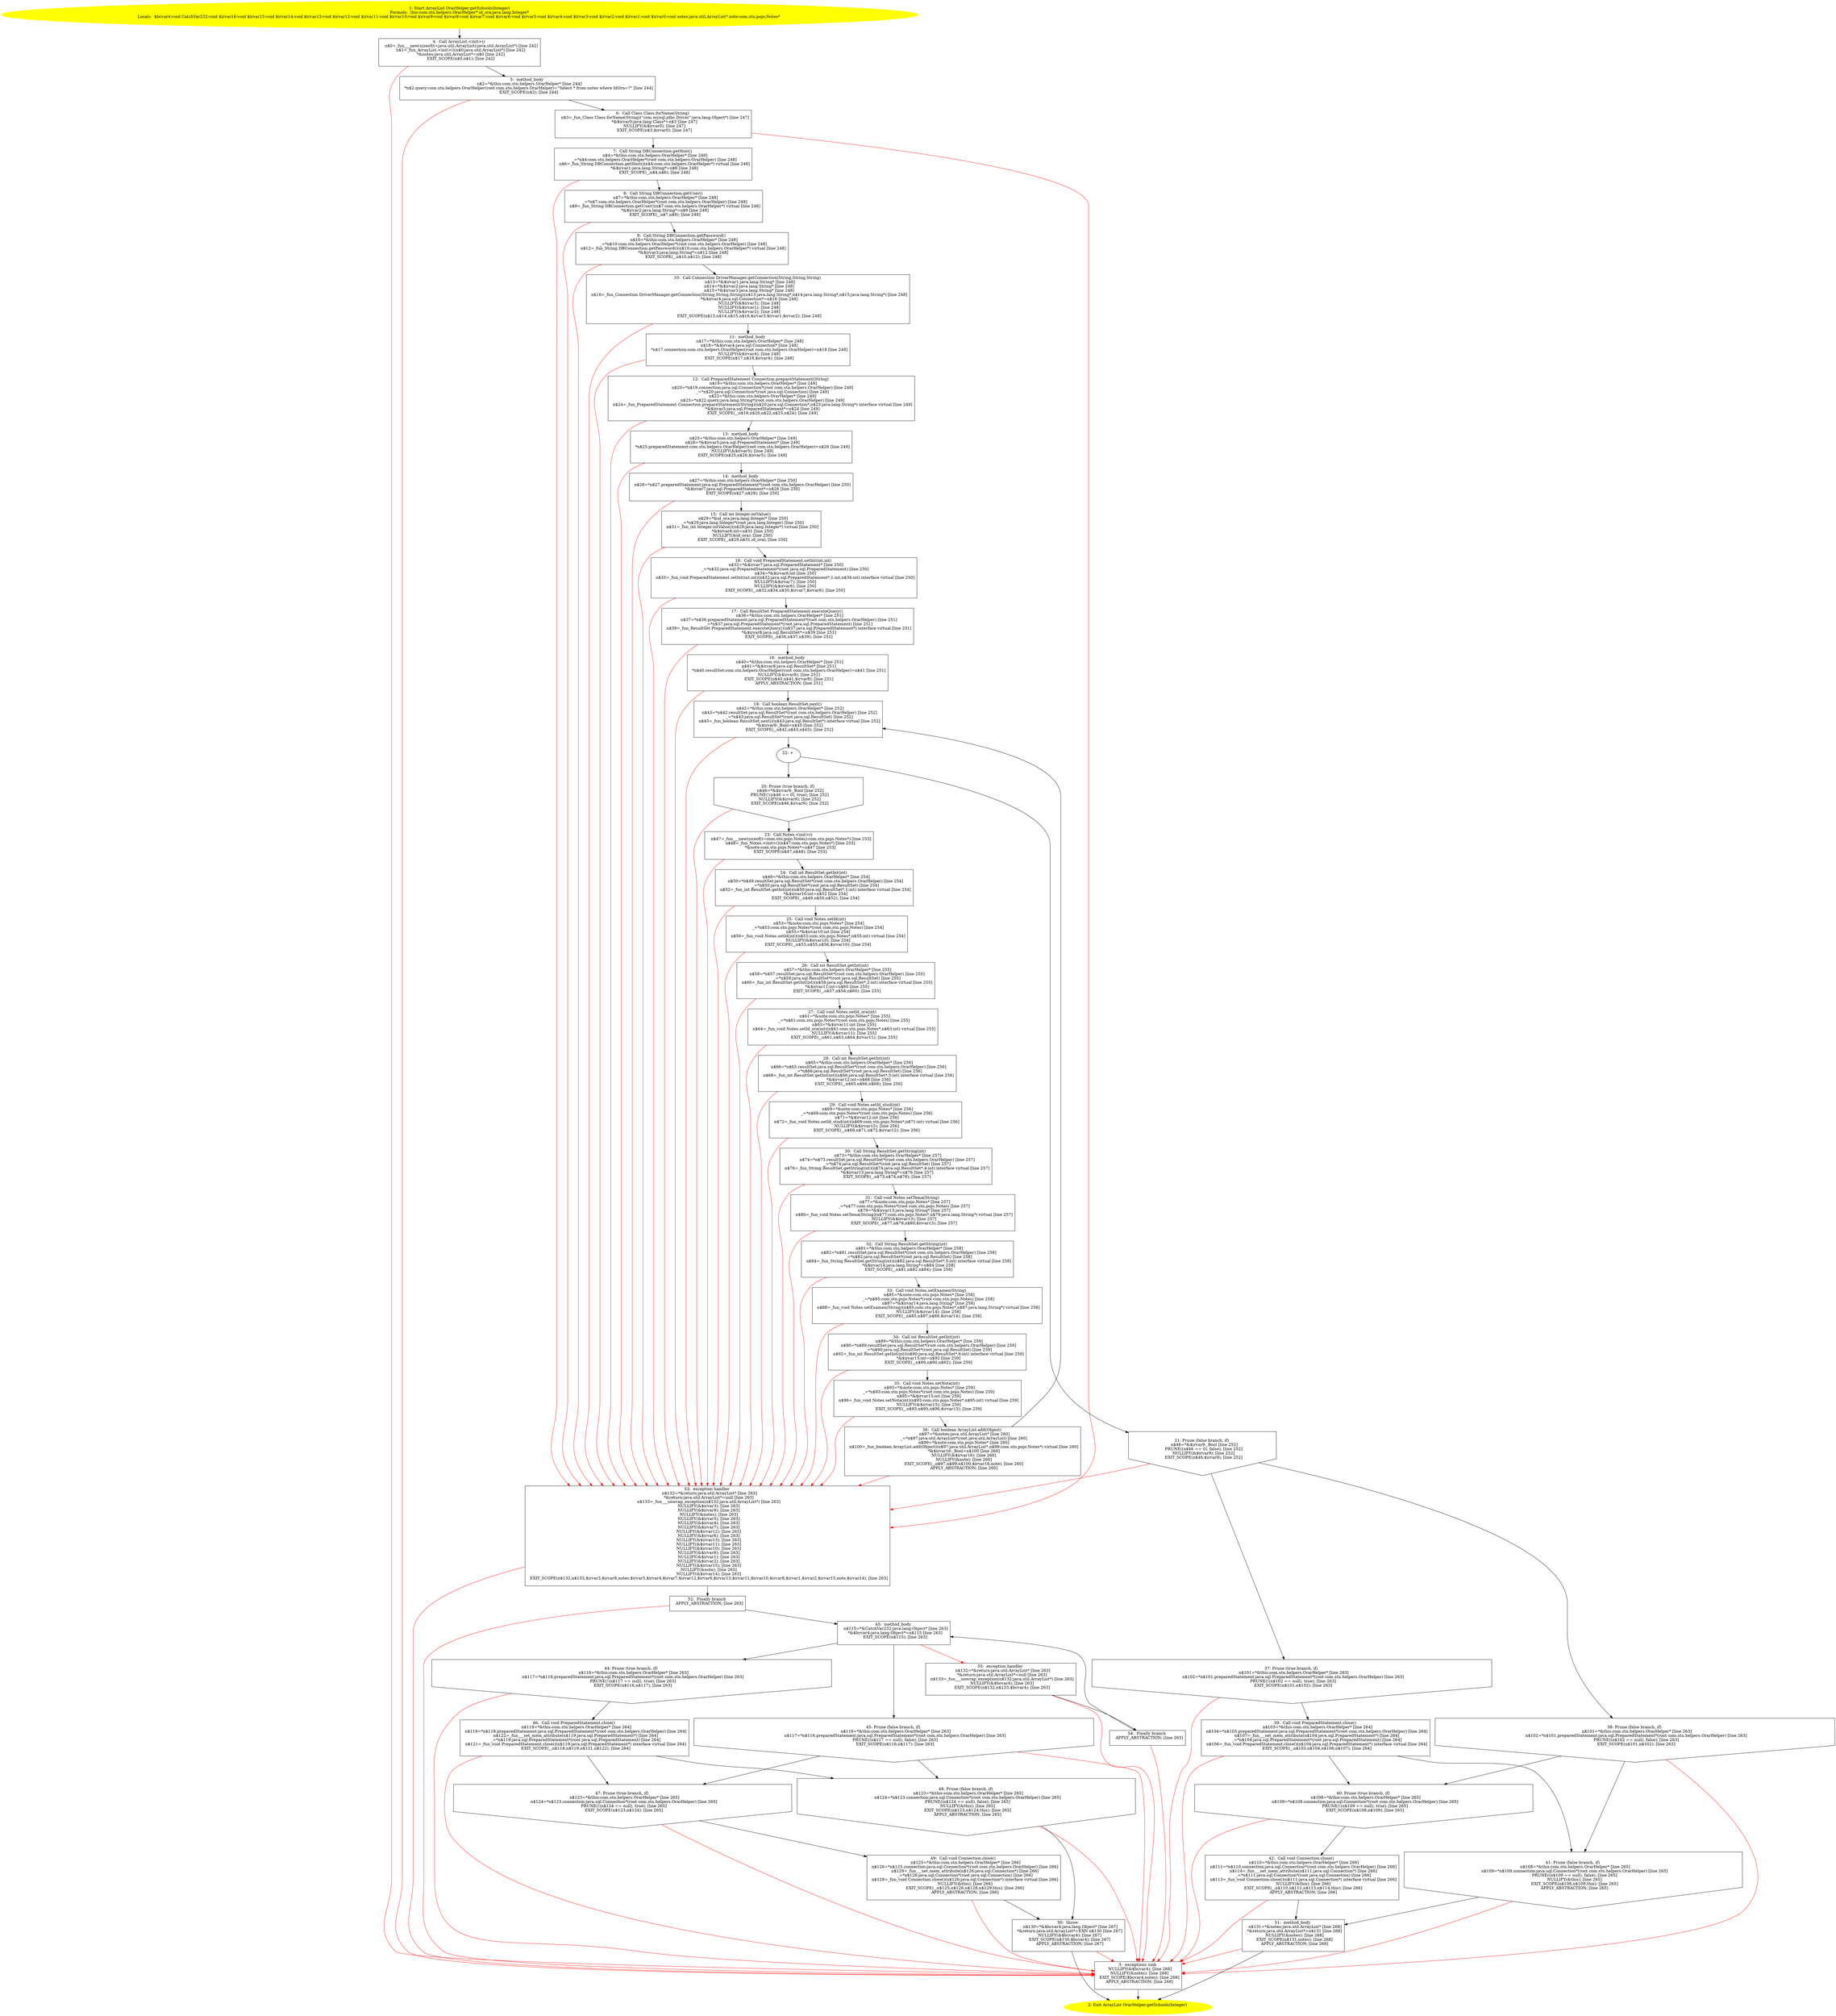 /* @generated */
digraph cfg {
"com.stn.helpers.OrarHelper.getSchools(java.lang.Integer):java.util.ArrayList.1c89b4cdde114d85ba76f3f90f95bc08_1" [label="1: Start ArrayList OrarHelper.getSchools(Integer)\nFormals:  this:com.stn.helpers.OrarHelper* id_ora:java.lang.Integer*\nLocals:  $bcvar4:void CatchVar232:void $irvar16:void $irvar15:void $irvar14:void $irvar13:void $irvar12:void $irvar11:void $irvar10:void $irvar9:void $irvar8:void $irvar7:void $irvar6:void $irvar5:void $irvar4:void $irvar3:void $irvar2:void $irvar1:void $irvar0:void notes:java.util.ArrayList* note:com.stn.pojo.Notes* \n  " color=yellow style=filled]
	

	 "com.stn.helpers.OrarHelper.getSchools(java.lang.Integer):java.util.ArrayList.1c89b4cdde114d85ba76f3f90f95bc08_1" -> "com.stn.helpers.OrarHelper.getSchools(java.lang.Integer):java.util.ArrayList.1c89b4cdde114d85ba76f3f90f95bc08_4" ;
"com.stn.helpers.OrarHelper.getSchools(java.lang.Integer):java.util.ArrayList.1c89b4cdde114d85ba76f3f90f95bc08_2" [label="2: Exit ArrayList OrarHelper.getSchools(Integer) \n  " color=yellow style=filled]
	

"com.stn.helpers.OrarHelper.getSchools(java.lang.Integer):java.util.ArrayList.1c89b4cdde114d85ba76f3f90f95bc08_3" [label="3:  exceptions sink \n   NULLIFY(&$bcvar4); [line 268]\n  NULLIFY(&notes); [line 268]\n  EXIT_SCOPE($bcvar4,notes); [line 268]\n  APPLY_ABSTRACTION; [line 268]\n " shape="box"]
	

	 "com.stn.helpers.OrarHelper.getSchools(java.lang.Integer):java.util.ArrayList.1c89b4cdde114d85ba76f3f90f95bc08_3" -> "com.stn.helpers.OrarHelper.getSchools(java.lang.Integer):java.util.ArrayList.1c89b4cdde114d85ba76f3f90f95bc08_2" ;
"com.stn.helpers.OrarHelper.getSchools(java.lang.Integer):java.util.ArrayList.1c89b4cdde114d85ba76f3f90f95bc08_4" [label="4:  Call ArrayList.<init>() \n   n$0=_fun___new(sizeof(t=java.util.ArrayList):java.util.ArrayList*) [line 242]\n  n$1=_fun_ArrayList.<init>()(n$0:java.util.ArrayList*) [line 242]\n  *&notes:java.util.ArrayList*=n$0 [line 242]\n  EXIT_SCOPE(n$0,n$1); [line 242]\n " shape="box"]
	

	 "com.stn.helpers.OrarHelper.getSchools(java.lang.Integer):java.util.ArrayList.1c89b4cdde114d85ba76f3f90f95bc08_4" -> "com.stn.helpers.OrarHelper.getSchools(java.lang.Integer):java.util.ArrayList.1c89b4cdde114d85ba76f3f90f95bc08_5" ;
	 "com.stn.helpers.OrarHelper.getSchools(java.lang.Integer):java.util.ArrayList.1c89b4cdde114d85ba76f3f90f95bc08_4" -> "com.stn.helpers.OrarHelper.getSchools(java.lang.Integer):java.util.ArrayList.1c89b4cdde114d85ba76f3f90f95bc08_3" [color="red" ];
"com.stn.helpers.OrarHelper.getSchools(java.lang.Integer):java.util.ArrayList.1c89b4cdde114d85ba76f3f90f95bc08_5" [label="5:  method_body \n   n$2=*&this:com.stn.helpers.OrarHelper* [line 244]\n  *n$2.query:com.stn.helpers.OrarHelper(root com.stn.helpers.OrarHelper)=\"Select * from notes where IdOra=?\" [line 244]\n  EXIT_SCOPE(n$2); [line 244]\n " shape="box"]
	

	 "com.stn.helpers.OrarHelper.getSchools(java.lang.Integer):java.util.ArrayList.1c89b4cdde114d85ba76f3f90f95bc08_5" -> "com.stn.helpers.OrarHelper.getSchools(java.lang.Integer):java.util.ArrayList.1c89b4cdde114d85ba76f3f90f95bc08_6" ;
	 "com.stn.helpers.OrarHelper.getSchools(java.lang.Integer):java.util.ArrayList.1c89b4cdde114d85ba76f3f90f95bc08_5" -> "com.stn.helpers.OrarHelper.getSchools(java.lang.Integer):java.util.ArrayList.1c89b4cdde114d85ba76f3f90f95bc08_3" [color="red" ];
"com.stn.helpers.OrarHelper.getSchools(java.lang.Integer):java.util.ArrayList.1c89b4cdde114d85ba76f3f90f95bc08_6" [label="6:  Call Class Class.forName(String) \n   n$3=_fun_Class Class.forName(String)(\"com.mysql.jdbc.Driver\":java.lang.Object*) [line 247]\n  *&$irvar0:java.lang.Class*=n$3 [line 247]\n  NULLIFY(&$irvar0); [line 247]\n  EXIT_SCOPE(n$3,$irvar0); [line 247]\n " shape="box"]
	

	 "com.stn.helpers.OrarHelper.getSchools(java.lang.Integer):java.util.ArrayList.1c89b4cdde114d85ba76f3f90f95bc08_6" -> "com.stn.helpers.OrarHelper.getSchools(java.lang.Integer):java.util.ArrayList.1c89b4cdde114d85ba76f3f90f95bc08_7" ;
	 "com.stn.helpers.OrarHelper.getSchools(java.lang.Integer):java.util.ArrayList.1c89b4cdde114d85ba76f3f90f95bc08_6" -> "com.stn.helpers.OrarHelper.getSchools(java.lang.Integer):java.util.ArrayList.1c89b4cdde114d85ba76f3f90f95bc08_53" [color="red" ];
"com.stn.helpers.OrarHelper.getSchools(java.lang.Integer):java.util.ArrayList.1c89b4cdde114d85ba76f3f90f95bc08_7" [label="7:  Call String DBConnection.getHost() \n   n$4=*&this:com.stn.helpers.OrarHelper* [line 248]\n  _=*n$4:com.stn.helpers.OrarHelper*(root com.stn.helpers.OrarHelper) [line 248]\n  n$6=_fun_String DBConnection.getHost()(n$4:com.stn.helpers.OrarHelper*) virtual [line 248]\n  *&$irvar1:java.lang.String*=n$6 [line 248]\n  EXIT_SCOPE(_,n$4,n$6); [line 248]\n " shape="box"]
	

	 "com.stn.helpers.OrarHelper.getSchools(java.lang.Integer):java.util.ArrayList.1c89b4cdde114d85ba76f3f90f95bc08_7" -> "com.stn.helpers.OrarHelper.getSchools(java.lang.Integer):java.util.ArrayList.1c89b4cdde114d85ba76f3f90f95bc08_8" ;
	 "com.stn.helpers.OrarHelper.getSchools(java.lang.Integer):java.util.ArrayList.1c89b4cdde114d85ba76f3f90f95bc08_7" -> "com.stn.helpers.OrarHelper.getSchools(java.lang.Integer):java.util.ArrayList.1c89b4cdde114d85ba76f3f90f95bc08_53" [color="red" ];
"com.stn.helpers.OrarHelper.getSchools(java.lang.Integer):java.util.ArrayList.1c89b4cdde114d85ba76f3f90f95bc08_8" [label="8:  Call String DBConnection.getUser() \n   n$7=*&this:com.stn.helpers.OrarHelper* [line 248]\n  _=*n$7:com.stn.helpers.OrarHelper*(root com.stn.helpers.OrarHelper) [line 248]\n  n$9=_fun_String DBConnection.getUser()(n$7:com.stn.helpers.OrarHelper*) virtual [line 248]\n  *&$irvar2:java.lang.String*=n$9 [line 248]\n  EXIT_SCOPE(_,n$7,n$9); [line 248]\n " shape="box"]
	

	 "com.stn.helpers.OrarHelper.getSchools(java.lang.Integer):java.util.ArrayList.1c89b4cdde114d85ba76f3f90f95bc08_8" -> "com.stn.helpers.OrarHelper.getSchools(java.lang.Integer):java.util.ArrayList.1c89b4cdde114d85ba76f3f90f95bc08_9" ;
	 "com.stn.helpers.OrarHelper.getSchools(java.lang.Integer):java.util.ArrayList.1c89b4cdde114d85ba76f3f90f95bc08_8" -> "com.stn.helpers.OrarHelper.getSchools(java.lang.Integer):java.util.ArrayList.1c89b4cdde114d85ba76f3f90f95bc08_53" [color="red" ];
"com.stn.helpers.OrarHelper.getSchools(java.lang.Integer):java.util.ArrayList.1c89b4cdde114d85ba76f3f90f95bc08_9" [label="9:  Call String DBConnection.getPassword() \n   n$10=*&this:com.stn.helpers.OrarHelper* [line 248]\n  _=*n$10:com.stn.helpers.OrarHelper*(root com.stn.helpers.OrarHelper) [line 248]\n  n$12=_fun_String DBConnection.getPassword()(n$10:com.stn.helpers.OrarHelper*) virtual [line 248]\n  *&$irvar3:java.lang.String*=n$12 [line 248]\n  EXIT_SCOPE(_,n$10,n$12); [line 248]\n " shape="box"]
	

	 "com.stn.helpers.OrarHelper.getSchools(java.lang.Integer):java.util.ArrayList.1c89b4cdde114d85ba76f3f90f95bc08_9" -> "com.stn.helpers.OrarHelper.getSchools(java.lang.Integer):java.util.ArrayList.1c89b4cdde114d85ba76f3f90f95bc08_10" ;
	 "com.stn.helpers.OrarHelper.getSchools(java.lang.Integer):java.util.ArrayList.1c89b4cdde114d85ba76f3f90f95bc08_9" -> "com.stn.helpers.OrarHelper.getSchools(java.lang.Integer):java.util.ArrayList.1c89b4cdde114d85ba76f3f90f95bc08_53" [color="red" ];
"com.stn.helpers.OrarHelper.getSchools(java.lang.Integer):java.util.ArrayList.1c89b4cdde114d85ba76f3f90f95bc08_10" [label="10:  Call Connection DriverManager.getConnection(String,String,String) \n   n$13=*&$irvar1:java.lang.String* [line 248]\n  n$14=*&$irvar2:java.lang.String* [line 248]\n  n$15=*&$irvar3:java.lang.String* [line 248]\n  n$16=_fun_Connection DriverManager.getConnection(String,String,String)(n$13:java.lang.String*,n$14:java.lang.String*,n$15:java.lang.String*) [line 248]\n  *&$irvar4:java.sql.Connection*=n$16 [line 248]\n  NULLIFY(&$irvar3); [line 248]\n  NULLIFY(&$irvar1); [line 248]\n  NULLIFY(&$irvar2); [line 248]\n  EXIT_SCOPE(n$13,n$14,n$15,n$16,$irvar3,$irvar1,$irvar2); [line 248]\n " shape="box"]
	

	 "com.stn.helpers.OrarHelper.getSchools(java.lang.Integer):java.util.ArrayList.1c89b4cdde114d85ba76f3f90f95bc08_10" -> "com.stn.helpers.OrarHelper.getSchools(java.lang.Integer):java.util.ArrayList.1c89b4cdde114d85ba76f3f90f95bc08_11" ;
	 "com.stn.helpers.OrarHelper.getSchools(java.lang.Integer):java.util.ArrayList.1c89b4cdde114d85ba76f3f90f95bc08_10" -> "com.stn.helpers.OrarHelper.getSchools(java.lang.Integer):java.util.ArrayList.1c89b4cdde114d85ba76f3f90f95bc08_53" [color="red" ];
"com.stn.helpers.OrarHelper.getSchools(java.lang.Integer):java.util.ArrayList.1c89b4cdde114d85ba76f3f90f95bc08_11" [label="11:  method_body \n   n$17=*&this:com.stn.helpers.OrarHelper* [line 248]\n  n$18=*&$irvar4:java.sql.Connection* [line 248]\n  *n$17.connection:com.stn.helpers.OrarHelper(root com.stn.helpers.OrarHelper)=n$18 [line 248]\n  NULLIFY(&$irvar4); [line 248]\n  EXIT_SCOPE(n$17,n$18,$irvar4); [line 248]\n " shape="box"]
	

	 "com.stn.helpers.OrarHelper.getSchools(java.lang.Integer):java.util.ArrayList.1c89b4cdde114d85ba76f3f90f95bc08_11" -> "com.stn.helpers.OrarHelper.getSchools(java.lang.Integer):java.util.ArrayList.1c89b4cdde114d85ba76f3f90f95bc08_12" ;
	 "com.stn.helpers.OrarHelper.getSchools(java.lang.Integer):java.util.ArrayList.1c89b4cdde114d85ba76f3f90f95bc08_11" -> "com.stn.helpers.OrarHelper.getSchools(java.lang.Integer):java.util.ArrayList.1c89b4cdde114d85ba76f3f90f95bc08_53" [color="red" ];
"com.stn.helpers.OrarHelper.getSchools(java.lang.Integer):java.util.ArrayList.1c89b4cdde114d85ba76f3f90f95bc08_12" [label="12:  Call PreparedStatement Connection.prepareStatement(String) \n   n$19=*&this:com.stn.helpers.OrarHelper* [line 249]\n  n$20=*n$19.connection:java.sql.Connection*(root com.stn.helpers.OrarHelper) [line 249]\n  _=*n$20:java.sql.Connection*(root java.sql.Connection) [line 249]\n  n$22=*&this:com.stn.helpers.OrarHelper* [line 249]\n  n$23=*n$22.query:java.lang.String*(root com.stn.helpers.OrarHelper) [line 249]\n  n$24=_fun_PreparedStatement Connection.prepareStatement(String)(n$20:java.sql.Connection*,n$23:java.lang.String*) interface virtual [line 249]\n  *&$irvar5:java.sql.PreparedStatement*=n$24 [line 249]\n  EXIT_SCOPE(_,n$19,n$20,n$22,n$23,n$24); [line 249]\n " shape="box"]
	

	 "com.stn.helpers.OrarHelper.getSchools(java.lang.Integer):java.util.ArrayList.1c89b4cdde114d85ba76f3f90f95bc08_12" -> "com.stn.helpers.OrarHelper.getSchools(java.lang.Integer):java.util.ArrayList.1c89b4cdde114d85ba76f3f90f95bc08_13" ;
	 "com.stn.helpers.OrarHelper.getSchools(java.lang.Integer):java.util.ArrayList.1c89b4cdde114d85ba76f3f90f95bc08_12" -> "com.stn.helpers.OrarHelper.getSchools(java.lang.Integer):java.util.ArrayList.1c89b4cdde114d85ba76f3f90f95bc08_53" [color="red" ];
"com.stn.helpers.OrarHelper.getSchools(java.lang.Integer):java.util.ArrayList.1c89b4cdde114d85ba76f3f90f95bc08_13" [label="13:  method_body \n   n$25=*&this:com.stn.helpers.OrarHelper* [line 249]\n  n$26=*&$irvar5:java.sql.PreparedStatement* [line 249]\n  *n$25.preparedStatement:com.stn.helpers.OrarHelper(root com.stn.helpers.OrarHelper)=n$26 [line 249]\n  NULLIFY(&$irvar5); [line 249]\n  EXIT_SCOPE(n$25,n$26,$irvar5); [line 249]\n " shape="box"]
	

	 "com.stn.helpers.OrarHelper.getSchools(java.lang.Integer):java.util.ArrayList.1c89b4cdde114d85ba76f3f90f95bc08_13" -> "com.stn.helpers.OrarHelper.getSchools(java.lang.Integer):java.util.ArrayList.1c89b4cdde114d85ba76f3f90f95bc08_14" ;
	 "com.stn.helpers.OrarHelper.getSchools(java.lang.Integer):java.util.ArrayList.1c89b4cdde114d85ba76f3f90f95bc08_13" -> "com.stn.helpers.OrarHelper.getSchools(java.lang.Integer):java.util.ArrayList.1c89b4cdde114d85ba76f3f90f95bc08_53" [color="red" ];
"com.stn.helpers.OrarHelper.getSchools(java.lang.Integer):java.util.ArrayList.1c89b4cdde114d85ba76f3f90f95bc08_14" [label="14:  method_body \n   n$27=*&this:com.stn.helpers.OrarHelper* [line 250]\n  n$28=*n$27.preparedStatement:java.sql.PreparedStatement*(root com.stn.helpers.OrarHelper) [line 250]\n  *&$irvar7:java.sql.PreparedStatement*=n$28 [line 250]\n  EXIT_SCOPE(n$27,n$28); [line 250]\n " shape="box"]
	

	 "com.stn.helpers.OrarHelper.getSchools(java.lang.Integer):java.util.ArrayList.1c89b4cdde114d85ba76f3f90f95bc08_14" -> "com.stn.helpers.OrarHelper.getSchools(java.lang.Integer):java.util.ArrayList.1c89b4cdde114d85ba76f3f90f95bc08_15" ;
	 "com.stn.helpers.OrarHelper.getSchools(java.lang.Integer):java.util.ArrayList.1c89b4cdde114d85ba76f3f90f95bc08_14" -> "com.stn.helpers.OrarHelper.getSchools(java.lang.Integer):java.util.ArrayList.1c89b4cdde114d85ba76f3f90f95bc08_53" [color="red" ];
"com.stn.helpers.OrarHelper.getSchools(java.lang.Integer):java.util.ArrayList.1c89b4cdde114d85ba76f3f90f95bc08_15" [label="15:  Call int Integer.intValue() \n   n$29=*&id_ora:java.lang.Integer* [line 250]\n  _=*n$29:java.lang.Integer*(root java.lang.Integer) [line 250]\n  n$31=_fun_int Integer.intValue()(n$29:java.lang.Integer*) virtual [line 250]\n  *&$irvar6:int=n$31 [line 250]\n  NULLIFY(&id_ora); [line 250]\n  EXIT_SCOPE(_,n$29,n$31,id_ora); [line 250]\n " shape="box"]
	

	 "com.stn.helpers.OrarHelper.getSchools(java.lang.Integer):java.util.ArrayList.1c89b4cdde114d85ba76f3f90f95bc08_15" -> "com.stn.helpers.OrarHelper.getSchools(java.lang.Integer):java.util.ArrayList.1c89b4cdde114d85ba76f3f90f95bc08_16" ;
	 "com.stn.helpers.OrarHelper.getSchools(java.lang.Integer):java.util.ArrayList.1c89b4cdde114d85ba76f3f90f95bc08_15" -> "com.stn.helpers.OrarHelper.getSchools(java.lang.Integer):java.util.ArrayList.1c89b4cdde114d85ba76f3f90f95bc08_53" [color="red" ];
"com.stn.helpers.OrarHelper.getSchools(java.lang.Integer):java.util.ArrayList.1c89b4cdde114d85ba76f3f90f95bc08_16" [label="16:  Call void PreparedStatement.setInt(int,int) \n   n$32=*&$irvar7:java.sql.PreparedStatement* [line 250]\n  _=*n$32:java.sql.PreparedStatement*(root java.sql.PreparedStatement) [line 250]\n  n$34=*&$irvar6:int [line 250]\n  n$35=_fun_void PreparedStatement.setInt(int,int)(n$32:java.sql.PreparedStatement*,1:int,n$34:int) interface virtual [line 250]\n  NULLIFY(&$irvar7); [line 250]\n  NULLIFY(&$irvar6); [line 250]\n  EXIT_SCOPE(_,n$32,n$34,n$35,$irvar7,$irvar6); [line 250]\n " shape="box"]
	

	 "com.stn.helpers.OrarHelper.getSchools(java.lang.Integer):java.util.ArrayList.1c89b4cdde114d85ba76f3f90f95bc08_16" -> "com.stn.helpers.OrarHelper.getSchools(java.lang.Integer):java.util.ArrayList.1c89b4cdde114d85ba76f3f90f95bc08_17" ;
	 "com.stn.helpers.OrarHelper.getSchools(java.lang.Integer):java.util.ArrayList.1c89b4cdde114d85ba76f3f90f95bc08_16" -> "com.stn.helpers.OrarHelper.getSchools(java.lang.Integer):java.util.ArrayList.1c89b4cdde114d85ba76f3f90f95bc08_53" [color="red" ];
"com.stn.helpers.OrarHelper.getSchools(java.lang.Integer):java.util.ArrayList.1c89b4cdde114d85ba76f3f90f95bc08_17" [label="17:  Call ResultSet PreparedStatement.executeQuery() \n   n$36=*&this:com.stn.helpers.OrarHelper* [line 251]\n  n$37=*n$36.preparedStatement:java.sql.PreparedStatement*(root com.stn.helpers.OrarHelper) [line 251]\n  _=*n$37:java.sql.PreparedStatement*(root java.sql.PreparedStatement) [line 251]\n  n$39=_fun_ResultSet PreparedStatement.executeQuery()(n$37:java.sql.PreparedStatement*) interface virtual [line 251]\n  *&$irvar8:java.sql.ResultSet*=n$39 [line 251]\n  EXIT_SCOPE(_,n$36,n$37,n$39); [line 251]\n " shape="box"]
	

	 "com.stn.helpers.OrarHelper.getSchools(java.lang.Integer):java.util.ArrayList.1c89b4cdde114d85ba76f3f90f95bc08_17" -> "com.stn.helpers.OrarHelper.getSchools(java.lang.Integer):java.util.ArrayList.1c89b4cdde114d85ba76f3f90f95bc08_18" ;
	 "com.stn.helpers.OrarHelper.getSchools(java.lang.Integer):java.util.ArrayList.1c89b4cdde114d85ba76f3f90f95bc08_17" -> "com.stn.helpers.OrarHelper.getSchools(java.lang.Integer):java.util.ArrayList.1c89b4cdde114d85ba76f3f90f95bc08_53" [color="red" ];
"com.stn.helpers.OrarHelper.getSchools(java.lang.Integer):java.util.ArrayList.1c89b4cdde114d85ba76f3f90f95bc08_18" [label="18:  method_body \n   n$40=*&this:com.stn.helpers.OrarHelper* [line 251]\n  n$41=*&$irvar8:java.sql.ResultSet* [line 251]\n  *n$40.resultSet:com.stn.helpers.OrarHelper(root com.stn.helpers.OrarHelper)=n$41 [line 251]\n  NULLIFY(&$irvar8); [line 251]\n  EXIT_SCOPE(n$40,n$41,$irvar8); [line 251]\n  APPLY_ABSTRACTION; [line 251]\n " shape="box"]
	

	 "com.stn.helpers.OrarHelper.getSchools(java.lang.Integer):java.util.ArrayList.1c89b4cdde114d85ba76f3f90f95bc08_18" -> "com.stn.helpers.OrarHelper.getSchools(java.lang.Integer):java.util.ArrayList.1c89b4cdde114d85ba76f3f90f95bc08_19" ;
	 "com.stn.helpers.OrarHelper.getSchools(java.lang.Integer):java.util.ArrayList.1c89b4cdde114d85ba76f3f90f95bc08_18" -> "com.stn.helpers.OrarHelper.getSchools(java.lang.Integer):java.util.ArrayList.1c89b4cdde114d85ba76f3f90f95bc08_53" [color="red" ];
"com.stn.helpers.OrarHelper.getSchools(java.lang.Integer):java.util.ArrayList.1c89b4cdde114d85ba76f3f90f95bc08_19" [label="19:  Call boolean ResultSet.next() \n   n$42=*&this:com.stn.helpers.OrarHelper* [line 252]\n  n$43=*n$42.resultSet:java.sql.ResultSet*(root com.stn.helpers.OrarHelper) [line 252]\n  _=*n$43:java.sql.ResultSet*(root java.sql.ResultSet) [line 252]\n  n$45=_fun_boolean ResultSet.next()(n$43:java.sql.ResultSet*) interface virtual [line 252]\n  *&$irvar9:_Bool=n$45 [line 252]\n  EXIT_SCOPE(_,n$42,n$43,n$45); [line 252]\n " shape="box"]
	

	 "com.stn.helpers.OrarHelper.getSchools(java.lang.Integer):java.util.ArrayList.1c89b4cdde114d85ba76f3f90f95bc08_19" -> "com.stn.helpers.OrarHelper.getSchools(java.lang.Integer):java.util.ArrayList.1c89b4cdde114d85ba76f3f90f95bc08_22" ;
	 "com.stn.helpers.OrarHelper.getSchools(java.lang.Integer):java.util.ArrayList.1c89b4cdde114d85ba76f3f90f95bc08_19" -> "com.stn.helpers.OrarHelper.getSchools(java.lang.Integer):java.util.ArrayList.1c89b4cdde114d85ba76f3f90f95bc08_53" [color="red" ];
"com.stn.helpers.OrarHelper.getSchools(java.lang.Integer):java.util.ArrayList.1c89b4cdde114d85ba76f3f90f95bc08_20" [label="20: Prune (true branch, if) \n   n$46=*&$irvar9:_Bool [line 252]\n  PRUNE(!(n$46 == 0), true); [line 252]\n  NULLIFY(&$irvar9); [line 252]\n  EXIT_SCOPE(n$46,$irvar9); [line 252]\n " shape="invhouse"]
	

	 "com.stn.helpers.OrarHelper.getSchools(java.lang.Integer):java.util.ArrayList.1c89b4cdde114d85ba76f3f90f95bc08_20" -> "com.stn.helpers.OrarHelper.getSchools(java.lang.Integer):java.util.ArrayList.1c89b4cdde114d85ba76f3f90f95bc08_23" ;
	 "com.stn.helpers.OrarHelper.getSchools(java.lang.Integer):java.util.ArrayList.1c89b4cdde114d85ba76f3f90f95bc08_20" -> "com.stn.helpers.OrarHelper.getSchools(java.lang.Integer):java.util.ArrayList.1c89b4cdde114d85ba76f3f90f95bc08_53" [color="red" ];
"com.stn.helpers.OrarHelper.getSchools(java.lang.Integer):java.util.ArrayList.1c89b4cdde114d85ba76f3f90f95bc08_21" [label="21: Prune (false branch, if) \n   n$46=*&$irvar9:_Bool [line 252]\n  PRUNE((n$46 == 0), false); [line 252]\n  NULLIFY(&$irvar9); [line 252]\n  EXIT_SCOPE(n$46,$irvar9); [line 252]\n " shape="invhouse"]
	

	 "com.stn.helpers.OrarHelper.getSchools(java.lang.Integer):java.util.ArrayList.1c89b4cdde114d85ba76f3f90f95bc08_21" -> "com.stn.helpers.OrarHelper.getSchools(java.lang.Integer):java.util.ArrayList.1c89b4cdde114d85ba76f3f90f95bc08_37" ;
	 "com.stn.helpers.OrarHelper.getSchools(java.lang.Integer):java.util.ArrayList.1c89b4cdde114d85ba76f3f90f95bc08_21" -> "com.stn.helpers.OrarHelper.getSchools(java.lang.Integer):java.util.ArrayList.1c89b4cdde114d85ba76f3f90f95bc08_38" ;
	 "com.stn.helpers.OrarHelper.getSchools(java.lang.Integer):java.util.ArrayList.1c89b4cdde114d85ba76f3f90f95bc08_21" -> "com.stn.helpers.OrarHelper.getSchools(java.lang.Integer):java.util.ArrayList.1c89b4cdde114d85ba76f3f90f95bc08_53" [color="red" ];
"com.stn.helpers.OrarHelper.getSchools(java.lang.Integer):java.util.ArrayList.1c89b4cdde114d85ba76f3f90f95bc08_22" [label="22: + \n  " ]
	

	 "com.stn.helpers.OrarHelper.getSchools(java.lang.Integer):java.util.ArrayList.1c89b4cdde114d85ba76f3f90f95bc08_22" -> "com.stn.helpers.OrarHelper.getSchools(java.lang.Integer):java.util.ArrayList.1c89b4cdde114d85ba76f3f90f95bc08_20" ;
	 "com.stn.helpers.OrarHelper.getSchools(java.lang.Integer):java.util.ArrayList.1c89b4cdde114d85ba76f3f90f95bc08_22" -> "com.stn.helpers.OrarHelper.getSchools(java.lang.Integer):java.util.ArrayList.1c89b4cdde114d85ba76f3f90f95bc08_21" ;
"com.stn.helpers.OrarHelper.getSchools(java.lang.Integer):java.util.ArrayList.1c89b4cdde114d85ba76f3f90f95bc08_23" [label="23:  Call Notes.<init>() \n   n$47=_fun___new(sizeof(t=com.stn.pojo.Notes):com.stn.pojo.Notes*) [line 253]\n  n$48=_fun_Notes.<init>()(n$47:com.stn.pojo.Notes*) [line 253]\n  *&note:com.stn.pojo.Notes*=n$47 [line 253]\n  EXIT_SCOPE(n$47,n$48); [line 253]\n " shape="box"]
	

	 "com.stn.helpers.OrarHelper.getSchools(java.lang.Integer):java.util.ArrayList.1c89b4cdde114d85ba76f3f90f95bc08_23" -> "com.stn.helpers.OrarHelper.getSchools(java.lang.Integer):java.util.ArrayList.1c89b4cdde114d85ba76f3f90f95bc08_24" ;
	 "com.stn.helpers.OrarHelper.getSchools(java.lang.Integer):java.util.ArrayList.1c89b4cdde114d85ba76f3f90f95bc08_23" -> "com.stn.helpers.OrarHelper.getSchools(java.lang.Integer):java.util.ArrayList.1c89b4cdde114d85ba76f3f90f95bc08_53" [color="red" ];
"com.stn.helpers.OrarHelper.getSchools(java.lang.Integer):java.util.ArrayList.1c89b4cdde114d85ba76f3f90f95bc08_24" [label="24:  Call int ResultSet.getInt(int) \n   n$49=*&this:com.stn.helpers.OrarHelper* [line 254]\n  n$50=*n$49.resultSet:java.sql.ResultSet*(root com.stn.helpers.OrarHelper) [line 254]\n  _=*n$50:java.sql.ResultSet*(root java.sql.ResultSet) [line 254]\n  n$52=_fun_int ResultSet.getInt(int)(n$50:java.sql.ResultSet*,1:int) interface virtual [line 254]\n  *&$irvar10:int=n$52 [line 254]\n  EXIT_SCOPE(_,n$49,n$50,n$52); [line 254]\n " shape="box"]
	

	 "com.stn.helpers.OrarHelper.getSchools(java.lang.Integer):java.util.ArrayList.1c89b4cdde114d85ba76f3f90f95bc08_24" -> "com.stn.helpers.OrarHelper.getSchools(java.lang.Integer):java.util.ArrayList.1c89b4cdde114d85ba76f3f90f95bc08_25" ;
	 "com.stn.helpers.OrarHelper.getSchools(java.lang.Integer):java.util.ArrayList.1c89b4cdde114d85ba76f3f90f95bc08_24" -> "com.stn.helpers.OrarHelper.getSchools(java.lang.Integer):java.util.ArrayList.1c89b4cdde114d85ba76f3f90f95bc08_53" [color="red" ];
"com.stn.helpers.OrarHelper.getSchools(java.lang.Integer):java.util.ArrayList.1c89b4cdde114d85ba76f3f90f95bc08_25" [label="25:  Call void Notes.setId(int) \n   n$53=*&note:com.stn.pojo.Notes* [line 254]\n  _=*n$53:com.stn.pojo.Notes*(root com.stn.pojo.Notes) [line 254]\n  n$55=*&$irvar10:int [line 254]\n  n$56=_fun_void Notes.setId(int)(n$53:com.stn.pojo.Notes*,n$55:int) virtual [line 254]\n  NULLIFY(&$irvar10); [line 254]\n  EXIT_SCOPE(_,n$53,n$55,n$56,$irvar10); [line 254]\n " shape="box"]
	

	 "com.stn.helpers.OrarHelper.getSchools(java.lang.Integer):java.util.ArrayList.1c89b4cdde114d85ba76f3f90f95bc08_25" -> "com.stn.helpers.OrarHelper.getSchools(java.lang.Integer):java.util.ArrayList.1c89b4cdde114d85ba76f3f90f95bc08_26" ;
	 "com.stn.helpers.OrarHelper.getSchools(java.lang.Integer):java.util.ArrayList.1c89b4cdde114d85ba76f3f90f95bc08_25" -> "com.stn.helpers.OrarHelper.getSchools(java.lang.Integer):java.util.ArrayList.1c89b4cdde114d85ba76f3f90f95bc08_53" [color="red" ];
"com.stn.helpers.OrarHelper.getSchools(java.lang.Integer):java.util.ArrayList.1c89b4cdde114d85ba76f3f90f95bc08_26" [label="26:  Call int ResultSet.getInt(int) \n   n$57=*&this:com.stn.helpers.OrarHelper* [line 255]\n  n$58=*n$57.resultSet:java.sql.ResultSet*(root com.stn.helpers.OrarHelper) [line 255]\n  _=*n$58:java.sql.ResultSet*(root java.sql.ResultSet) [line 255]\n  n$60=_fun_int ResultSet.getInt(int)(n$58:java.sql.ResultSet*,2:int) interface virtual [line 255]\n  *&$irvar11:int=n$60 [line 255]\n  EXIT_SCOPE(_,n$57,n$58,n$60); [line 255]\n " shape="box"]
	

	 "com.stn.helpers.OrarHelper.getSchools(java.lang.Integer):java.util.ArrayList.1c89b4cdde114d85ba76f3f90f95bc08_26" -> "com.stn.helpers.OrarHelper.getSchools(java.lang.Integer):java.util.ArrayList.1c89b4cdde114d85ba76f3f90f95bc08_27" ;
	 "com.stn.helpers.OrarHelper.getSchools(java.lang.Integer):java.util.ArrayList.1c89b4cdde114d85ba76f3f90f95bc08_26" -> "com.stn.helpers.OrarHelper.getSchools(java.lang.Integer):java.util.ArrayList.1c89b4cdde114d85ba76f3f90f95bc08_53" [color="red" ];
"com.stn.helpers.OrarHelper.getSchools(java.lang.Integer):java.util.ArrayList.1c89b4cdde114d85ba76f3f90f95bc08_27" [label="27:  Call void Notes.setId_ora(int) \n   n$61=*&note:com.stn.pojo.Notes* [line 255]\n  _=*n$61:com.stn.pojo.Notes*(root com.stn.pojo.Notes) [line 255]\n  n$63=*&$irvar11:int [line 255]\n  n$64=_fun_void Notes.setId_ora(int)(n$61:com.stn.pojo.Notes*,n$63:int) virtual [line 255]\n  NULLIFY(&$irvar11); [line 255]\n  EXIT_SCOPE(_,n$61,n$63,n$64,$irvar11); [line 255]\n " shape="box"]
	

	 "com.stn.helpers.OrarHelper.getSchools(java.lang.Integer):java.util.ArrayList.1c89b4cdde114d85ba76f3f90f95bc08_27" -> "com.stn.helpers.OrarHelper.getSchools(java.lang.Integer):java.util.ArrayList.1c89b4cdde114d85ba76f3f90f95bc08_28" ;
	 "com.stn.helpers.OrarHelper.getSchools(java.lang.Integer):java.util.ArrayList.1c89b4cdde114d85ba76f3f90f95bc08_27" -> "com.stn.helpers.OrarHelper.getSchools(java.lang.Integer):java.util.ArrayList.1c89b4cdde114d85ba76f3f90f95bc08_53" [color="red" ];
"com.stn.helpers.OrarHelper.getSchools(java.lang.Integer):java.util.ArrayList.1c89b4cdde114d85ba76f3f90f95bc08_28" [label="28:  Call int ResultSet.getInt(int) \n   n$65=*&this:com.stn.helpers.OrarHelper* [line 256]\n  n$66=*n$65.resultSet:java.sql.ResultSet*(root com.stn.helpers.OrarHelper) [line 256]\n  _=*n$66:java.sql.ResultSet*(root java.sql.ResultSet) [line 256]\n  n$68=_fun_int ResultSet.getInt(int)(n$66:java.sql.ResultSet*,3:int) interface virtual [line 256]\n  *&$irvar12:int=n$68 [line 256]\n  EXIT_SCOPE(_,n$65,n$66,n$68); [line 256]\n " shape="box"]
	

	 "com.stn.helpers.OrarHelper.getSchools(java.lang.Integer):java.util.ArrayList.1c89b4cdde114d85ba76f3f90f95bc08_28" -> "com.stn.helpers.OrarHelper.getSchools(java.lang.Integer):java.util.ArrayList.1c89b4cdde114d85ba76f3f90f95bc08_29" ;
	 "com.stn.helpers.OrarHelper.getSchools(java.lang.Integer):java.util.ArrayList.1c89b4cdde114d85ba76f3f90f95bc08_28" -> "com.stn.helpers.OrarHelper.getSchools(java.lang.Integer):java.util.ArrayList.1c89b4cdde114d85ba76f3f90f95bc08_53" [color="red" ];
"com.stn.helpers.OrarHelper.getSchools(java.lang.Integer):java.util.ArrayList.1c89b4cdde114d85ba76f3f90f95bc08_29" [label="29:  Call void Notes.setId_stud(int) \n   n$69=*&note:com.stn.pojo.Notes* [line 256]\n  _=*n$69:com.stn.pojo.Notes*(root com.stn.pojo.Notes) [line 256]\n  n$71=*&$irvar12:int [line 256]\n  n$72=_fun_void Notes.setId_stud(int)(n$69:com.stn.pojo.Notes*,n$71:int) virtual [line 256]\n  NULLIFY(&$irvar12); [line 256]\n  EXIT_SCOPE(_,n$69,n$71,n$72,$irvar12); [line 256]\n " shape="box"]
	

	 "com.stn.helpers.OrarHelper.getSchools(java.lang.Integer):java.util.ArrayList.1c89b4cdde114d85ba76f3f90f95bc08_29" -> "com.stn.helpers.OrarHelper.getSchools(java.lang.Integer):java.util.ArrayList.1c89b4cdde114d85ba76f3f90f95bc08_30" ;
	 "com.stn.helpers.OrarHelper.getSchools(java.lang.Integer):java.util.ArrayList.1c89b4cdde114d85ba76f3f90f95bc08_29" -> "com.stn.helpers.OrarHelper.getSchools(java.lang.Integer):java.util.ArrayList.1c89b4cdde114d85ba76f3f90f95bc08_53" [color="red" ];
"com.stn.helpers.OrarHelper.getSchools(java.lang.Integer):java.util.ArrayList.1c89b4cdde114d85ba76f3f90f95bc08_30" [label="30:  Call String ResultSet.getString(int) \n   n$73=*&this:com.stn.helpers.OrarHelper* [line 257]\n  n$74=*n$73.resultSet:java.sql.ResultSet*(root com.stn.helpers.OrarHelper) [line 257]\n  _=*n$74:java.sql.ResultSet*(root java.sql.ResultSet) [line 257]\n  n$76=_fun_String ResultSet.getString(int)(n$74:java.sql.ResultSet*,4:int) interface virtual [line 257]\n  *&$irvar13:java.lang.String*=n$76 [line 257]\n  EXIT_SCOPE(_,n$73,n$74,n$76); [line 257]\n " shape="box"]
	

	 "com.stn.helpers.OrarHelper.getSchools(java.lang.Integer):java.util.ArrayList.1c89b4cdde114d85ba76f3f90f95bc08_30" -> "com.stn.helpers.OrarHelper.getSchools(java.lang.Integer):java.util.ArrayList.1c89b4cdde114d85ba76f3f90f95bc08_31" ;
	 "com.stn.helpers.OrarHelper.getSchools(java.lang.Integer):java.util.ArrayList.1c89b4cdde114d85ba76f3f90f95bc08_30" -> "com.stn.helpers.OrarHelper.getSchools(java.lang.Integer):java.util.ArrayList.1c89b4cdde114d85ba76f3f90f95bc08_53" [color="red" ];
"com.stn.helpers.OrarHelper.getSchools(java.lang.Integer):java.util.ArrayList.1c89b4cdde114d85ba76f3f90f95bc08_31" [label="31:  Call void Notes.setTema(String) \n   n$77=*&note:com.stn.pojo.Notes* [line 257]\n  _=*n$77:com.stn.pojo.Notes*(root com.stn.pojo.Notes) [line 257]\n  n$79=*&$irvar13:java.lang.String* [line 257]\n  n$80=_fun_void Notes.setTema(String)(n$77:com.stn.pojo.Notes*,n$79:java.lang.String*) virtual [line 257]\n  NULLIFY(&$irvar13); [line 257]\n  EXIT_SCOPE(_,n$77,n$79,n$80,$irvar13); [line 257]\n " shape="box"]
	

	 "com.stn.helpers.OrarHelper.getSchools(java.lang.Integer):java.util.ArrayList.1c89b4cdde114d85ba76f3f90f95bc08_31" -> "com.stn.helpers.OrarHelper.getSchools(java.lang.Integer):java.util.ArrayList.1c89b4cdde114d85ba76f3f90f95bc08_32" ;
	 "com.stn.helpers.OrarHelper.getSchools(java.lang.Integer):java.util.ArrayList.1c89b4cdde114d85ba76f3f90f95bc08_31" -> "com.stn.helpers.OrarHelper.getSchools(java.lang.Integer):java.util.ArrayList.1c89b4cdde114d85ba76f3f90f95bc08_53" [color="red" ];
"com.stn.helpers.OrarHelper.getSchools(java.lang.Integer):java.util.ArrayList.1c89b4cdde114d85ba76f3f90f95bc08_32" [label="32:  Call String ResultSet.getString(int) \n   n$81=*&this:com.stn.helpers.OrarHelper* [line 258]\n  n$82=*n$81.resultSet:java.sql.ResultSet*(root com.stn.helpers.OrarHelper) [line 258]\n  _=*n$82:java.sql.ResultSet*(root java.sql.ResultSet) [line 258]\n  n$84=_fun_String ResultSet.getString(int)(n$82:java.sql.ResultSet*,5:int) interface virtual [line 258]\n  *&$irvar14:java.lang.String*=n$84 [line 258]\n  EXIT_SCOPE(_,n$81,n$82,n$84); [line 258]\n " shape="box"]
	

	 "com.stn.helpers.OrarHelper.getSchools(java.lang.Integer):java.util.ArrayList.1c89b4cdde114d85ba76f3f90f95bc08_32" -> "com.stn.helpers.OrarHelper.getSchools(java.lang.Integer):java.util.ArrayList.1c89b4cdde114d85ba76f3f90f95bc08_33" ;
	 "com.stn.helpers.OrarHelper.getSchools(java.lang.Integer):java.util.ArrayList.1c89b4cdde114d85ba76f3f90f95bc08_32" -> "com.stn.helpers.OrarHelper.getSchools(java.lang.Integer):java.util.ArrayList.1c89b4cdde114d85ba76f3f90f95bc08_53" [color="red" ];
"com.stn.helpers.OrarHelper.getSchools(java.lang.Integer):java.util.ArrayList.1c89b4cdde114d85ba76f3f90f95bc08_33" [label="33:  Call void Notes.setExamen(String) \n   n$85=*&note:com.stn.pojo.Notes* [line 258]\n  _=*n$85:com.stn.pojo.Notes*(root com.stn.pojo.Notes) [line 258]\n  n$87=*&$irvar14:java.lang.String* [line 258]\n  n$88=_fun_void Notes.setExamen(String)(n$85:com.stn.pojo.Notes*,n$87:java.lang.String*) virtual [line 258]\n  NULLIFY(&$irvar14); [line 258]\n  EXIT_SCOPE(_,n$85,n$87,n$88,$irvar14); [line 258]\n " shape="box"]
	

	 "com.stn.helpers.OrarHelper.getSchools(java.lang.Integer):java.util.ArrayList.1c89b4cdde114d85ba76f3f90f95bc08_33" -> "com.stn.helpers.OrarHelper.getSchools(java.lang.Integer):java.util.ArrayList.1c89b4cdde114d85ba76f3f90f95bc08_34" ;
	 "com.stn.helpers.OrarHelper.getSchools(java.lang.Integer):java.util.ArrayList.1c89b4cdde114d85ba76f3f90f95bc08_33" -> "com.stn.helpers.OrarHelper.getSchools(java.lang.Integer):java.util.ArrayList.1c89b4cdde114d85ba76f3f90f95bc08_53" [color="red" ];
"com.stn.helpers.OrarHelper.getSchools(java.lang.Integer):java.util.ArrayList.1c89b4cdde114d85ba76f3f90f95bc08_34" [label="34:  Call int ResultSet.getInt(int) \n   n$89=*&this:com.stn.helpers.OrarHelper* [line 259]\n  n$90=*n$89.resultSet:java.sql.ResultSet*(root com.stn.helpers.OrarHelper) [line 259]\n  _=*n$90:java.sql.ResultSet*(root java.sql.ResultSet) [line 259]\n  n$92=_fun_int ResultSet.getInt(int)(n$90:java.sql.ResultSet*,6:int) interface virtual [line 259]\n  *&$irvar15:int=n$92 [line 259]\n  EXIT_SCOPE(_,n$89,n$90,n$92); [line 259]\n " shape="box"]
	

	 "com.stn.helpers.OrarHelper.getSchools(java.lang.Integer):java.util.ArrayList.1c89b4cdde114d85ba76f3f90f95bc08_34" -> "com.stn.helpers.OrarHelper.getSchools(java.lang.Integer):java.util.ArrayList.1c89b4cdde114d85ba76f3f90f95bc08_35" ;
	 "com.stn.helpers.OrarHelper.getSchools(java.lang.Integer):java.util.ArrayList.1c89b4cdde114d85ba76f3f90f95bc08_34" -> "com.stn.helpers.OrarHelper.getSchools(java.lang.Integer):java.util.ArrayList.1c89b4cdde114d85ba76f3f90f95bc08_53" [color="red" ];
"com.stn.helpers.OrarHelper.getSchools(java.lang.Integer):java.util.ArrayList.1c89b4cdde114d85ba76f3f90f95bc08_35" [label="35:  Call void Notes.setNota(int) \n   n$93=*&note:com.stn.pojo.Notes* [line 259]\n  _=*n$93:com.stn.pojo.Notes*(root com.stn.pojo.Notes) [line 259]\n  n$95=*&$irvar15:int [line 259]\n  n$96=_fun_void Notes.setNota(int)(n$93:com.stn.pojo.Notes*,n$95:int) virtual [line 259]\n  NULLIFY(&$irvar15); [line 259]\n  EXIT_SCOPE(_,n$93,n$95,n$96,$irvar15); [line 259]\n " shape="box"]
	

	 "com.stn.helpers.OrarHelper.getSchools(java.lang.Integer):java.util.ArrayList.1c89b4cdde114d85ba76f3f90f95bc08_35" -> "com.stn.helpers.OrarHelper.getSchools(java.lang.Integer):java.util.ArrayList.1c89b4cdde114d85ba76f3f90f95bc08_36" ;
	 "com.stn.helpers.OrarHelper.getSchools(java.lang.Integer):java.util.ArrayList.1c89b4cdde114d85ba76f3f90f95bc08_35" -> "com.stn.helpers.OrarHelper.getSchools(java.lang.Integer):java.util.ArrayList.1c89b4cdde114d85ba76f3f90f95bc08_53" [color="red" ];
"com.stn.helpers.OrarHelper.getSchools(java.lang.Integer):java.util.ArrayList.1c89b4cdde114d85ba76f3f90f95bc08_36" [label="36:  Call boolean ArrayList.add(Object) \n   n$97=*&notes:java.util.ArrayList* [line 260]\n  _=*n$97:java.util.ArrayList*(root java.util.ArrayList) [line 260]\n  n$99=*&note:com.stn.pojo.Notes* [line 260]\n  n$100=_fun_boolean ArrayList.add(Object)(n$97:java.util.ArrayList*,n$99:com.stn.pojo.Notes*) virtual [line 260]\n  *&$irvar16:_Bool=n$100 [line 260]\n  NULLIFY(&$irvar16); [line 260]\n  NULLIFY(&note); [line 260]\n  EXIT_SCOPE(_,n$97,n$99,n$100,$irvar16,note); [line 260]\n  APPLY_ABSTRACTION; [line 260]\n " shape="box"]
	

	 "com.stn.helpers.OrarHelper.getSchools(java.lang.Integer):java.util.ArrayList.1c89b4cdde114d85ba76f3f90f95bc08_36" -> "com.stn.helpers.OrarHelper.getSchools(java.lang.Integer):java.util.ArrayList.1c89b4cdde114d85ba76f3f90f95bc08_19" ;
	 "com.stn.helpers.OrarHelper.getSchools(java.lang.Integer):java.util.ArrayList.1c89b4cdde114d85ba76f3f90f95bc08_36" -> "com.stn.helpers.OrarHelper.getSchools(java.lang.Integer):java.util.ArrayList.1c89b4cdde114d85ba76f3f90f95bc08_53" [color="red" ];
"com.stn.helpers.OrarHelper.getSchools(java.lang.Integer):java.util.ArrayList.1c89b4cdde114d85ba76f3f90f95bc08_37" [label="37: Prune (true branch, if) \n   n$101=*&this:com.stn.helpers.OrarHelper* [line 263]\n  n$102=*n$101.preparedStatement:java.sql.PreparedStatement*(root com.stn.helpers.OrarHelper) [line 263]\n  PRUNE(!(n$102 == null), true); [line 263]\n  EXIT_SCOPE(n$101,n$102); [line 263]\n " shape="invhouse"]
	

	 "com.stn.helpers.OrarHelper.getSchools(java.lang.Integer):java.util.ArrayList.1c89b4cdde114d85ba76f3f90f95bc08_37" -> "com.stn.helpers.OrarHelper.getSchools(java.lang.Integer):java.util.ArrayList.1c89b4cdde114d85ba76f3f90f95bc08_39" ;
	 "com.stn.helpers.OrarHelper.getSchools(java.lang.Integer):java.util.ArrayList.1c89b4cdde114d85ba76f3f90f95bc08_37" -> "com.stn.helpers.OrarHelper.getSchools(java.lang.Integer):java.util.ArrayList.1c89b4cdde114d85ba76f3f90f95bc08_3" [color="red" ];
"com.stn.helpers.OrarHelper.getSchools(java.lang.Integer):java.util.ArrayList.1c89b4cdde114d85ba76f3f90f95bc08_38" [label="38: Prune (false branch, if) \n   n$101=*&this:com.stn.helpers.OrarHelper* [line 263]\n  n$102=*n$101.preparedStatement:java.sql.PreparedStatement*(root com.stn.helpers.OrarHelper) [line 263]\n  PRUNE((n$102 == null), false); [line 263]\n  EXIT_SCOPE(n$101,n$102); [line 263]\n " shape="invhouse"]
	

	 "com.stn.helpers.OrarHelper.getSchools(java.lang.Integer):java.util.ArrayList.1c89b4cdde114d85ba76f3f90f95bc08_38" -> "com.stn.helpers.OrarHelper.getSchools(java.lang.Integer):java.util.ArrayList.1c89b4cdde114d85ba76f3f90f95bc08_40" ;
	 "com.stn.helpers.OrarHelper.getSchools(java.lang.Integer):java.util.ArrayList.1c89b4cdde114d85ba76f3f90f95bc08_38" -> "com.stn.helpers.OrarHelper.getSchools(java.lang.Integer):java.util.ArrayList.1c89b4cdde114d85ba76f3f90f95bc08_41" ;
	 "com.stn.helpers.OrarHelper.getSchools(java.lang.Integer):java.util.ArrayList.1c89b4cdde114d85ba76f3f90f95bc08_38" -> "com.stn.helpers.OrarHelper.getSchools(java.lang.Integer):java.util.ArrayList.1c89b4cdde114d85ba76f3f90f95bc08_3" [color="red" ];
"com.stn.helpers.OrarHelper.getSchools(java.lang.Integer):java.util.ArrayList.1c89b4cdde114d85ba76f3f90f95bc08_39" [label="39:  Call void PreparedStatement.close() \n   n$103=*&this:com.stn.helpers.OrarHelper* [line 264]\n  n$104=*n$103.preparedStatement:java.sql.PreparedStatement*(root com.stn.helpers.OrarHelper) [line 264]\n  n$107=_fun___set_mem_attribute(n$104:java.sql.PreparedStatement*) [line 264]\n  _=*n$104:java.sql.PreparedStatement*(root java.sql.PreparedStatement) [line 264]\n  n$106=_fun_void PreparedStatement.close()(n$104:java.sql.PreparedStatement*) interface virtual [line 264]\n  EXIT_SCOPE(_,n$103,n$104,n$106,n$107); [line 264]\n " shape="box"]
	

	 "com.stn.helpers.OrarHelper.getSchools(java.lang.Integer):java.util.ArrayList.1c89b4cdde114d85ba76f3f90f95bc08_39" -> "com.stn.helpers.OrarHelper.getSchools(java.lang.Integer):java.util.ArrayList.1c89b4cdde114d85ba76f3f90f95bc08_40" ;
	 "com.stn.helpers.OrarHelper.getSchools(java.lang.Integer):java.util.ArrayList.1c89b4cdde114d85ba76f3f90f95bc08_39" -> "com.stn.helpers.OrarHelper.getSchools(java.lang.Integer):java.util.ArrayList.1c89b4cdde114d85ba76f3f90f95bc08_41" ;
	 "com.stn.helpers.OrarHelper.getSchools(java.lang.Integer):java.util.ArrayList.1c89b4cdde114d85ba76f3f90f95bc08_39" -> "com.stn.helpers.OrarHelper.getSchools(java.lang.Integer):java.util.ArrayList.1c89b4cdde114d85ba76f3f90f95bc08_3" [color="red" ];
"com.stn.helpers.OrarHelper.getSchools(java.lang.Integer):java.util.ArrayList.1c89b4cdde114d85ba76f3f90f95bc08_40" [label="40: Prune (true branch, if) \n   n$108=*&this:com.stn.helpers.OrarHelper* [line 265]\n  n$109=*n$108.connection:java.sql.Connection*(root com.stn.helpers.OrarHelper) [line 265]\n  PRUNE(!(n$109 == null), true); [line 265]\n  EXIT_SCOPE(n$108,n$109); [line 265]\n " shape="invhouse"]
	

	 "com.stn.helpers.OrarHelper.getSchools(java.lang.Integer):java.util.ArrayList.1c89b4cdde114d85ba76f3f90f95bc08_40" -> "com.stn.helpers.OrarHelper.getSchools(java.lang.Integer):java.util.ArrayList.1c89b4cdde114d85ba76f3f90f95bc08_42" ;
	 "com.stn.helpers.OrarHelper.getSchools(java.lang.Integer):java.util.ArrayList.1c89b4cdde114d85ba76f3f90f95bc08_40" -> "com.stn.helpers.OrarHelper.getSchools(java.lang.Integer):java.util.ArrayList.1c89b4cdde114d85ba76f3f90f95bc08_3" [color="red" ];
"com.stn.helpers.OrarHelper.getSchools(java.lang.Integer):java.util.ArrayList.1c89b4cdde114d85ba76f3f90f95bc08_41" [label="41: Prune (false branch, if) \n   n$108=*&this:com.stn.helpers.OrarHelper* [line 265]\n  n$109=*n$108.connection:java.sql.Connection*(root com.stn.helpers.OrarHelper) [line 265]\n  PRUNE((n$109 == null), false); [line 265]\n  NULLIFY(&this); [line 265]\n  EXIT_SCOPE(n$108,n$109,this); [line 265]\n  APPLY_ABSTRACTION; [line 265]\n " shape="invhouse"]
	

	 "com.stn.helpers.OrarHelper.getSchools(java.lang.Integer):java.util.ArrayList.1c89b4cdde114d85ba76f3f90f95bc08_41" -> "com.stn.helpers.OrarHelper.getSchools(java.lang.Integer):java.util.ArrayList.1c89b4cdde114d85ba76f3f90f95bc08_51" ;
	 "com.stn.helpers.OrarHelper.getSchools(java.lang.Integer):java.util.ArrayList.1c89b4cdde114d85ba76f3f90f95bc08_41" -> "com.stn.helpers.OrarHelper.getSchools(java.lang.Integer):java.util.ArrayList.1c89b4cdde114d85ba76f3f90f95bc08_3" [color="red" ];
"com.stn.helpers.OrarHelper.getSchools(java.lang.Integer):java.util.ArrayList.1c89b4cdde114d85ba76f3f90f95bc08_42" [label="42:  Call void Connection.close() \n   n$110=*&this:com.stn.helpers.OrarHelper* [line 266]\n  n$111=*n$110.connection:java.sql.Connection*(root com.stn.helpers.OrarHelper) [line 266]\n  n$114=_fun___set_mem_attribute(n$111:java.sql.Connection*) [line 266]\n  _=*n$111:java.sql.Connection*(root java.sql.Connection) [line 266]\n  n$113=_fun_void Connection.close()(n$111:java.sql.Connection*) interface virtual [line 266]\n  NULLIFY(&this); [line 266]\n  EXIT_SCOPE(_,n$110,n$111,n$113,n$114,this); [line 266]\n  APPLY_ABSTRACTION; [line 266]\n " shape="box"]
	

	 "com.stn.helpers.OrarHelper.getSchools(java.lang.Integer):java.util.ArrayList.1c89b4cdde114d85ba76f3f90f95bc08_42" -> "com.stn.helpers.OrarHelper.getSchools(java.lang.Integer):java.util.ArrayList.1c89b4cdde114d85ba76f3f90f95bc08_51" ;
	 "com.stn.helpers.OrarHelper.getSchools(java.lang.Integer):java.util.ArrayList.1c89b4cdde114d85ba76f3f90f95bc08_42" -> "com.stn.helpers.OrarHelper.getSchools(java.lang.Integer):java.util.ArrayList.1c89b4cdde114d85ba76f3f90f95bc08_3" [color="red" ];
"com.stn.helpers.OrarHelper.getSchools(java.lang.Integer):java.util.ArrayList.1c89b4cdde114d85ba76f3f90f95bc08_43" [label="43:  method_body \n   n$115=*&CatchVar232:java.lang.Object* [line 263]\n  *&$bcvar4:java.lang.Object*=n$115 [line 263]\n  EXIT_SCOPE(n$115); [line 263]\n " shape="box"]
	

	 "com.stn.helpers.OrarHelper.getSchools(java.lang.Integer):java.util.ArrayList.1c89b4cdde114d85ba76f3f90f95bc08_43" -> "com.stn.helpers.OrarHelper.getSchools(java.lang.Integer):java.util.ArrayList.1c89b4cdde114d85ba76f3f90f95bc08_44" ;
	 "com.stn.helpers.OrarHelper.getSchools(java.lang.Integer):java.util.ArrayList.1c89b4cdde114d85ba76f3f90f95bc08_43" -> "com.stn.helpers.OrarHelper.getSchools(java.lang.Integer):java.util.ArrayList.1c89b4cdde114d85ba76f3f90f95bc08_45" ;
	 "com.stn.helpers.OrarHelper.getSchools(java.lang.Integer):java.util.ArrayList.1c89b4cdde114d85ba76f3f90f95bc08_43" -> "com.stn.helpers.OrarHelper.getSchools(java.lang.Integer):java.util.ArrayList.1c89b4cdde114d85ba76f3f90f95bc08_55" [color="red" ];
"com.stn.helpers.OrarHelper.getSchools(java.lang.Integer):java.util.ArrayList.1c89b4cdde114d85ba76f3f90f95bc08_44" [label="44: Prune (true branch, if) \n   n$116=*&this:com.stn.helpers.OrarHelper* [line 263]\n  n$117=*n$116.preparedStatement:java.sql.PreparedStatement*(root com.stn.helpers.OrarHelper) [line 263]\n  PRUNE(!(n$117 == null), true); [line 263]\n  EXIT_SCOPE(n$116,n$117); [line 263]\n " shape="invhouse"]
	

	 "com.stn.helpers.OrarHelper.getSchools(java.lang.Integer):java.util.ArrayList.1c89b4cdde114d85ba76f3f90f95bc08_44" -> "com.stn.helpers.OrarHelper.getSchools(java.lang.Integer):java.util.ArrayList.1c89b4cdde114d85ba76f3f90f95bc08_46" ;
	 "com.stn.helpers.OrarHelper.getSchools(java.lang.Integer):java.util.ArrayList.1c89b4cdde114d85ba76f3f90f95bc08_44" -> "com.stn.helpers.OrarHelper.getSchools(java.lang.Integer):java.util.ArrayList.1c89b4cdde114d85ba76f3f90f95bc08_3" [color="red" ];
"com.stn.helpers.OrarHelper.getSchools(java.lang.Integer):java.util.ArrayList.1c89b4cdde114d85ba76f3f90f95bc08_45" [label="45: Prune (false branch, if) \n   n$116=*&this:com.stn.helpers.OrarHelper* [line 263]\n  n$117=*n$116.preparedStatement:java.sql.PreparedStatement*(root com.stn.helpers.OrarHelper) [line 263]\n  PRUNE((n$117 == null), false); [line 263]\n  EXIT_SCOPE(n$116,n$117); [line 263]\n " shape="invhouse"]
	

	 "com.stn.helpers.OrarHelper.getSchools(java.lang.Integer):java.util.ArrayList.1c89b4cdde114d85ba76f3f90f95bc08_45" -> "com.stn.helpers.OrarHelper.getSchools(java.lang.Integer):java.util.ArrayList.1c89b4cdde114d85ba76f3f90f95bc08_47" ;
	 "com.stn.helpers.OrarHelper.getSchools(java.lang.Integer):java.util.ArrayList.1c89b4cdde114d85ba76f3f90f95bc08_45" -> "com.stn.helpers.OrarHelper.getSchools(java.lang.Integer):java.util.ArrayList.1c89b4cdde114d85ba76f3f90f95bc08_48" ;
	 "com.stn.helpers.OrarHelper.getSchools(java.lang.Integer):java.util.ArrayList.1c89b4cdde114d85ba76f3f90f95bc08_45" -> "com.stn.helpers.OrarHelper.getSchools(java.lang.Integer):java.util.ArrayList.1c89b4cdde114d85ba76f3f90f95bc08_3" [color="red" ];
"com.stn.helpers.OrarHelper.getSchools(java.lang.Integer):java.util.ArrayList.1c89b4cdde114d85ba76f3f90f95bc08_46" [label="46:  Call void PreparedStatement.close() \n   n$118=*&this:com.stn.helpers.OrarHelper* [line 264]\n  n$119=*n$118.preparedStatement:java.sql.PreparedStatement*(root com.stn.helpers.OrarHelper) [line 264]\n  n$122=_fun___set_mem_attribute(n$119:java.sql.PreparedStatement*) [line 264]\n  _=*n$119:java.sql.PreparedStatement*(root java.sql.PreparedStatement) [line 264]\n  n$121=_fun_void PreparedStatement.close()(n$119:java.sql.PreparedStatement*) interface virtual [line 264]\n  EXIT_SCOPE(_,n$118,n$119,n$121,n$122); [line 264]\n " shape="box"]
	

	 "com.stn.helpers.OrarHelper.getSchools(java.lang.Integer):java.util.ArrayList.1c89b4cdde114d85ba76f3f90f95bc08_46" -> "com.stn.helpers.OrarHelper.getSchools(java.lang.Integer):java.util.ArrayList.1c89b4cdde114d85ba76f3f90f95bc08_47" ;
	 "com.stn.helpers.OrarHelper.getSchools(java.lang.Integer):java.util.ArrayList.1c89b4cdde114d85ba76f3f90f95bc08_46" -> "com.stn.helpers.OrarHelper.getSchools(java.lang.Integer):java.util.ArrayList.1c89b4cdde114d85ba76f3f90f95bc08_48" ;
	 "com.stn.helpers.OrarHelper.getSchools(java.lang.Integer):java.util.ArrayList.1c89b4cdde114d85ba76f3f90f95bc08_46" -> "com.stn.helpers.OrarHelper.getSchools(java.lang.Integer):java.util.ArrayList.1c89b4cdde114d85ba76f3f90f95bc08_3" [color="red" ];
"com.stn.helpers.OrarHelper.getSchools(java.lang.Integer):java.util.ArrayList.1c89b4cdde114d85ba76f3f90f95bc08_47" [label="47: Prune (true branch, if) \n   n$123=*&this:com.stn.helpers.OrarHelper* [line 265]\n  n$124=*n$123.connection:java.sql.Connection*(root com.stn.helpers.OrarHelper) [line 265]\n  PRUNE(!(n$124 == null), true); [line 265]\n  EXIT_SCOPE(n$123,n$124); [line 265]\n " shape="invhouse"]
	

	 "com.stn.helpers.OrarHelper.getSchools(java.lang.Integer):java.util.ArrayList.1c89b4cdde114d85ba76f3f90f95bc08_47" -> "com.stn.helpers.OrarHelper.getSchools(java.lang.Integer):java.util.ArrayList.1c89b4cdde114d85ba76f3f90f95bc08_49" ;
	 "com.stn.helpers.OrarHelper.getSchools(java.lang.Integer):java.util.ArrayList.1c89b4cdde114d85ba76f3f90f95bc08_47" -> "com.stn.helpers.OrarHelper.getSchools(java.lang.Integer):java.util.ArrayList.1c89b4cdde114d85ba76f3f90f95bc08_3" [color="red" ];
"com.stn.helpers.OrarHelper.getSchools(java.lang.Integer):java.util.ArrayList.1c89b4cdde114d85ba76f3f90f95bc08_48" [label="48: Prune (false branch, if) \n   n$123=*&this:com.stn.helpers.OrarHelper* [line 265]\n  n$124=*n$123.connection:java.sql.Connection*(root com.stn.helpers.OrarHelper) [line 265]\n  PRUNE((n$124 == null), false); [line 265]\n  NULLIFY(&this); [line 265]\n  EXIT_SCOPE(n$123,n$124,this); [line 265]\n  APPLY_ABSTRACTION; [line 265]\n " shape="invhouse"]
	

	 "com.stn.helpers.OrarHelper.getSchools(java.lang.Integer):java.util.ArrayList.1c89b4cdde114d85ba76f3f90f95bc08_48" -> "com.stn.helpers.OrarHelper.getSchools(java.lang.Integer):java.util.ArrayList.1c89b4cdde114d85ba76f3f90f95bc08_50" ;
	 "com.stn.helpers.OrarHelper.getSchools(java.lang.Integer):java.util.ArrayList.1c89b4cdde114d85ba76f3f90f95bc08_48" -> "com.stn.helpers.OrarHelper.getSchools(java.lang.Integer):java.util.ArrayList.1c89b4cdde114d85ba76f3f90f95bc08_3" [color="red" ];
"com.stn.helpers.OrarHelper.getSchools(java.lang.Integer):java.util.ArrayList.1c89b4cdde114d85ba76f3f90f95bc08_49" [label="49:  Call void Connection.close() \n   n$125=*&this:com.stn.helpers.OrarHelper* [line 266]\n  n$126=*n$125.connection:java.sql.Connection*(root com.stn.helpers.OrarHelper) [line 266]\n  n$129=_fun___set_mem_attribute(n$126:java.sql.Connection*) [line 266]\n  _=*n$126:java.sql.Connection*(root java.sql.Connection) [line 266]\n  n$128=_fun_void Connection.close()(n$126:java.sql.Connection*) interface virtual [line 266]\n  NULLIFY(&this); [line 266]\n  EXIT_SCOPE(_,n$125,n$126,n$128,n$129,this); [line 266]\n  APPLY_ABSTRACTION; [line 266]\n " shape="box"]
	

	 "com.stn.helpers.OrarHelper.getSchools(java.lang.Integer):java.util.ArrayList.1c89b4cdde114d85ba76f3f90f95bc08_49" -> "com.stn.helpers.OrarHelper.getSchools(java.lang.Integer):java.util.ArrayList.1c89b4cdde114d85ba76f3f90f95bc08_50" ;
	 "com.stn.helpers.OrarHelper.getSchools(java.lang.Integer):java.util.ArrayList.1c89b4cdde114d85ba76f3f90f95bc08_49" -> "com.stn.helpers.OrarHelper.getSchools(java.lang.Integer):java.util.ArrayList.1c89b4cdde114d85ba76f3f90f95bc08_3" [color="red" ];
"com.stn.helpers.OrarHelper.getSchools(java.lang.Integer):java.util.ArrayList.1c89b4cdde114d85ba76f3f90f95bc08_50" [label="50:  throw \n   n$130=*&$bcvar4:java.lang.Object* [line 267]\n  *&return:java.util.ArrayList*=EXN n$130 [line 267]\n  NULLIFY(&$bcvar4); [line 267]\n  EXIT_SCOPE(n$130,$bcvar4); [line 267]\n  APPLY_ABSTRACTION; [line 267]\n " shape="box"]
	

	 "com.stn.helpers.OrarHelper.getSchools(java.lang.Integer):java.util.ArrayList.1c89b4cdde114d85ba76f3f90f95bc08_50" -> "com.stn.helpers.OrarHelper.getSchools(java.lang.Integer):java.util.ArrayList.1c89b4cdde114d85ba76f3f90f95bc08_2" ;
	 "com.stn.helpers.OrarHelper.getSchools(java.lang.Integer):java.util.ArrayList.1c89b4cdde114d85ba76f3f90f95bc08_50" -> "com.stn.helpers.OrarHelper.getSchools(java.lang.Integer):java.util.ArrayList.1c89b4cdde114d85ba76f3f90f95bc08_3" [color="red" ];
"com.stn.helpers.OrarHelper.getSchools(java.lang.Integer):java.util.ArrayList.1c89b4cdde114d85ba76f3f90f95bc08_51" [label="51:  method_body \n   n$131=*&notes:java.util.ArrayList* [line 268]\n  *&return:java.util.ArrayList*=n$131 [line 268]\n  NULLIFY(&notes); [line 268]\n  EXIT_SCOPE(n$131,notes); [line 268]\n  APPLY_ABSTRACTION; [line 268]\n " shape="box"]
	

	 "com.stn.helpers.OrarHelper.getSchools(java.lang.Integer):java.util.ArrayList.1c89b4cdde114d85ba76f3f90f95bc08_51" -> "com.stn.helpers.OrarHelper.getSchools(java.lang.Integer):java.util.ArrayList.1c89b4cdde114d85ba76f3f90f95bc08_2" ;
	 "com.stn.helpers.OrarHelper.getSchools(java.lang.Integer):java.util.ArrayList.1c89b4cdde114d85ba76f3f90f95bc08_51" -> "com.stn.helpers.OrarHelper.getSchools(java.lang.Integer):java.util.ArrayList.1c89b4cdde114d85ba76f3f90f95bc08_3" [color="red" ];
"com.stn.helpers.OrarHelper.getSchools(java.lang.Integer):java.util.ArrayList.1c89b4cdde114d85ba76f3f90f95bc08_52" [label="52:  Finally branch \n   APPLY_ABSTRACTION; [line 263]\n " shape="box"]
	

	 "com.stn.helpers.OrarHelper.getSchools(java.lang.Integer):java.util.ArrayList.1c89b4cdde114d85ba76f3f90f95bc08_52" -> "com.stn.helpers.OrarHelper.getSchools(java.lang.Integer):java.util.ArrayList.1c89b4cdde114d85ba76f3f90f95bc08_43" ;
	 "com.stn.helpers.OrarHelper.getSchools(java.lang.Integer):java.util.ArrayList.1c89b4cdde114d85ba76f3f90f95bc08_52" -> "com.stn.helpers.OrarHelper.getSchools(java.lang.Integer):java.util.ArrayList.1c89b4cdde114d85ba76f3f90f95bc08_3" [color="red" ];
"com.stn.helpers.OrarHelper.getSchools(java.lang.Integer):java.util.ArrayList.1c89b4cdde114d85ba76f3f90f95bc08_53" [label="53:  exception handler \n   n$132=*&return:java.util.ArrayList* [line 263]\n  *&return:java.util.ArrayList*=null [line 263]\n  n$133=_fun___unwrap_exception(n$132:java.util.ArrayList*) [line 263]\n  NULLIFY(&$irvar3); [line 263]\n  NULLIFY(&$irvar9); [line 263]\n  NULLIFY(&notes); [line 263]\n  NULLIFY(&$irvar5); [line 263]\n  NULLIFY(&$irvar4); [line 263]\n  NULLIFY(&$irvar7); [line 263]\n  NULLIFY(&$irvar12); [line 263]\n  NULLIFY(&$irvar6); [line 263]\n  NULLIFY(&$irvar13); [line 263]\n  NULLIFY(&$irvar11); [line 263]\n  NULLIFY(&$irvar10); [line 263]\n  NULLIFY(&$irvar8); [line 263]\n  NULLIFY(&$irvar1); [line 263]\n  NULLIFY(&$irvar2); [line 263]\n  NULLIFY(&$irvar15); [line 263]\n  NULLIFY(&note); [line 263]\n  NULLIFY(&$irvar14); [line 263]\n  EXIT_SCOPE(n$132,n$133,$irvar3,$irvar9,notes,$irvar5,$irvar4,$irvar7,$irvar12,$irvar6,$irvar13,$irvar11,$irvar10,$irvar8,$irvar1,$irvar2,$irvar15,note,$irvar14); [line 263]\n " shape="box"]
	

	 "com.stn.helpers.OrarHelper.getSchools(java.lang.Integer):java.util.ArrayList.1c89b4cdde114d85ba76f3f90f95bc08_53" -> "com.stn.helpers.OrarHelper.getSchools(java.lang.Integer):java.util.ArrayList.1c89b4cdde114d85ba76f3f90f95bc08_52" ;
	 "com.stn.helpers.OrarHelper.getSchools(java.lang.Integer):java.util.ArrayList.1c89b4cdde114d85ba76f3f90f95bc08_53" -> "com.stn.helpers.OrarHelper.getSchools(java.lang.Integer):java.util.ArrayList.1c89b4cdde114d85ba76f3f90f95bc08_3" [color="red" ];
"com.stn.helpers.OrarHelper.getSchools(java.lang.Integer):java.util.ArrayList.1c89b4cdde114d85ba76f3f90f95bc08_54" [label="54:  Finally branch \n   APPLY_ABSTRACTION; [line 263]\n " shape="box"]
	

	 "com.stn.helpers.OrarHelper.getSchools(java.lang.Integer):java.util.ArrayList.1c89b4cdde114d85ba76f3f90f95bc08_54" -> "com.stn.helpers.OrarHelper.getSchools(java.lang.Integer):java.util.ArrayList.1c89b4cdde114d85ba76f3f90f95bc08_43" ;
	 "com.stn.helpers.OrarHelper.getSchools(java.lang.Integer):java.util.ArrayList.1c89b4cdde114d85ba76f3f90f95bc08_54" -> "com.stn.helpers.OrarHelper.getSchools(java.lang.Integer):java.util.ArrayList.1c89b4cdde114d85ba76f3f90f95bc08_3" [color="red" ];
"com.stn.helpers.OrarHelper.getSchools(java.lang.Integer):java.util.ArrayList.1c89b4cdde114d85ba76f3f90f95bc08_55" [label="55:  exception handler \n   n$132=*&return:java.util.ArrayList* [line 263]\n  *&return:java.util.ArrayList*=null [line 263]\n  n$133=_fun___unwrap_exception(n$132:java.util.ArrayList*) [line 263]\n  NULLIFY(&$bcvar4); [line 263]\n  EXIT_SCOPE(n$132,n$133,$bcvar4); [line 263]\n " shape="box"]
	

	 "com.stn.helpers.OrarHelper.getSchools(java.lang.Integer):java.util.ArrayList.1c89b4cdde114d85ba76f3f90f95bc08_55" -> "com.stn.helpers.OrarHelper.getSchools(java.lang.Integer):java.util.ArrayList.1c89b4cdde114d85ba76f3f90f95bc08_54" ;
	 "com.stn.helpers.OrarHelper.getSchools(java.lang.Integer):java.util.ArrayList.1c89b4cdde114d85ba76f3f90f95bc08_55" -> "com.stn.helpers.OrarHelper.getSchools(java.lang.Integer):java.util.ArrayList.1c89b4cdde114d85ba76f3f90f95bc08_3" [color="red" ];
}
